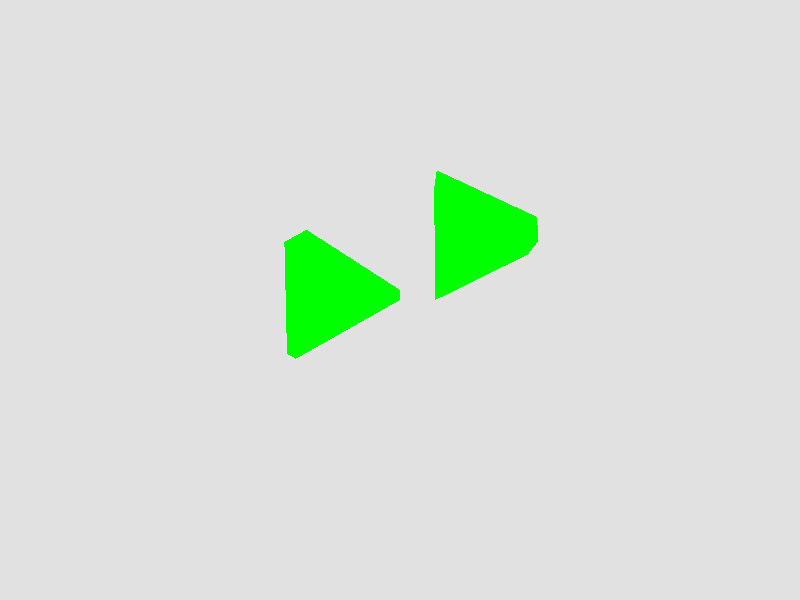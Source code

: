 #include "colors.inc"          
#include "woods.inc"
#include "textures.inc"
#include "rand.inc"

// La posicion de la camara
camera {
 location <0,50,-10>
 look_at <0,0,0>
}
// Punto de luz
light_source {
 <3,30,30>
 color rgb <1,1,1> // White
}                    

plane { // Floor
    <0,1,0>, 0 //Normal and distance
    texture { 
        pigment {
            color Gray
            } 
    } 
}

background{
    color Black
}  
#declare trapecio = 
prism {
	linear_sweep
    0, // sweep the following shape from here ...
    4, // ... up through here
    5, // the number of points making up the shape ...
 
    < 3,  5>, // point#2  ... THIS POINT ...
    < -5, 1>, // point#3
    < -5, -1>, 
    < 3, -5>, // point#4
    < 3,  5>
    pigment { Green }


  }
 #declare rombo = 
  prism {
	linear_sweep
    1, // sweep the following shape from here ...
    4, // ... up through here
    5, // the number of points making up the shape ...
    <3,-5>,
    <0,-3.5>,
    <0,-6.5>,
    <3,-8>,
    <3,-5>
    pigment { Blue }
  }
 #local angulo = 60;
 #local xval =0;
 #local yval = 0;
 /*
#for(angulo,60, 360, 60)
	#local xval = 8.66 + 10 * cos(angulo);
	#local yval  = -5 + 10*sin(angulo) ;
	object{ trapecio 
	rotate <0,angulo,0>
	translate <xval,0,yval>

	}
#end
*/
object{
	trapecio
	translate <-3,0,-5>
	rotate <0,60,0>
	}
object{
	trapecio
	translate <-6,0,-5>
	rotate <0,180,0>
	}	
